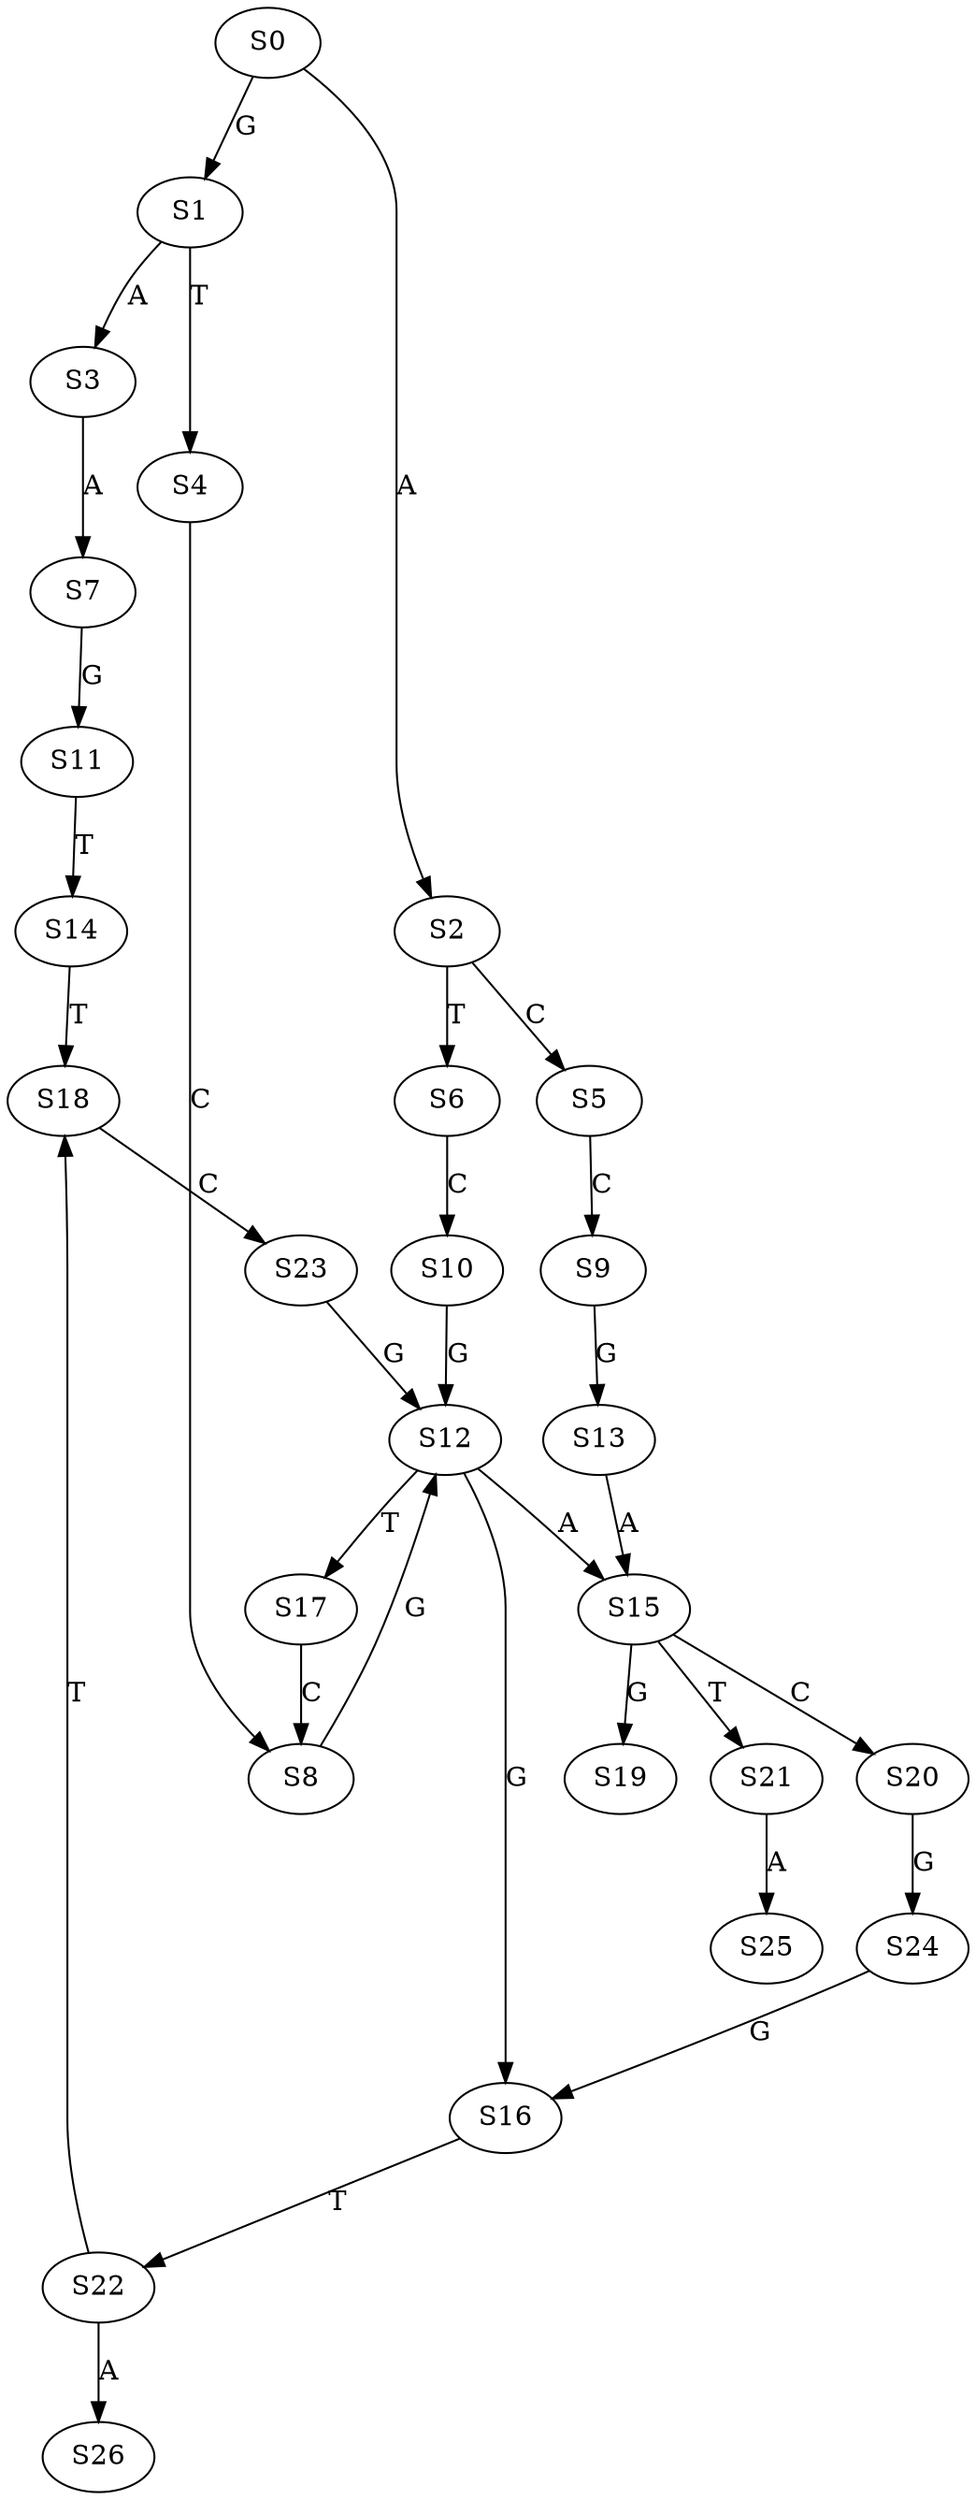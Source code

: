 strict digraph  {
	S0 -> S1 [ label = G ];
	S0 -> S2 [ label = A ];
	S1 -> S3 [ label = A ];
	S1 -> S4 [ label = T ];
	S2 -> S5 [ label = C ];
	S2 -> S6 [ label = T ];
	S3 -> S7 [ label = A ];
	S4 -> S8 [ label = C ];
	S5 -> S9 [ label = C ];
	S6 -> S10 [ label = C ];
	S7 -> S11 [ label = G ];
	S8 -> S12 [ label = G ];
	S9 -> S13 [ label = G ];
	S10 -> S12 [ label = G ];
	S11 -> S14 [ label = T ];
	S12 -> S15 [ label = A ];
	S12 -> S16 [ label = G ];
	S12 -> S17 [ label = T ];
	S13 -> S15 [ label = A ];
	S14 -> S18 [ label = T ];
	S15 -> S19 [ label = G ];
	S15 -> S20 [ label = C ];
	S15 -> S21 [ label = T ];
	S16 -> S22 [ label = T ];
	S17 -> S8 [ label = C ];
	S18 -> S23 [ label = C ];
	S20 -> S24 [ label = G ];
	S21 -> S25 [ label = A ];
	S22 -> S26 [ label = A ];
	S22 -> S18 [ label = T ];
	S23 -> S12 [ label = G ];
	S24 -> S16 [ label = G ];
}
